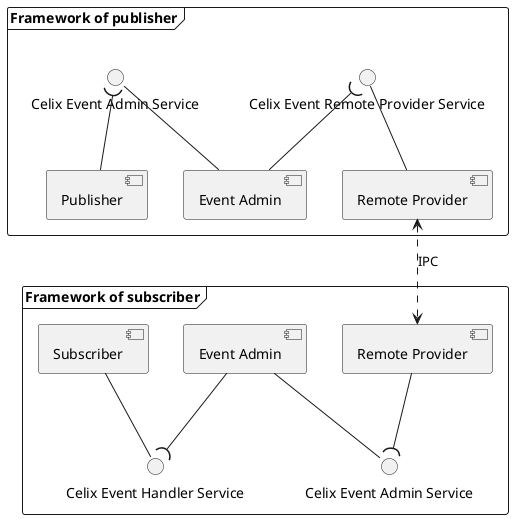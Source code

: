 Licensed to the Apache Software Foundation (ASF) under one or more
contributor license agreements.  See the NOTICE file distributed with
this work for additional information regarding copyright ownership.
The ASF licenses this file to You under the Apache License, Version 2.0
(the "License"); you may not use this file except in compliance with
the License.  You may obtain a copy of the License at

    http://www.apache.org/licenses/LICENSE-2.0

Unless required by applicable law or agreed to in writing, software
distributed under the License is distributed on an "AS IS" BASIS,
WITHOUT WARRANTIES OR CONDITIONS OF ANY KIND, either express or implied.
See the License for the specific language governing permissions and
limitations under the License.

@startuml
'https://plantuml.com/component-diagram


frame "Framework of publisher" {
    ()EventAdminService1 as "Celix Event Admin Service"
    ()RemoteProviderService1 as "Celix Event Remote Provider Service"
    [Publisher]
    EventAdmin1 as [Event Admin]
    RemoteProvider1 as [Remote Provider]


    Publisher -up-( EventAdminService1
    EventAdmin1 -up- EventAdminService1
    EventAdmin1 -up-( RemoteProviderService1
    RemoteProvider1 -up- RemoteProviderService1
}

frame "Framework of subscriber" {
    ()EventAdminService2 as "Celix Event Admin Service"
    ()EventHandlerService as "Celix Event Handler Service"
    RemoteProvider2 as [Remote Provider]
    EventAdmin2 as [Event Admin]
    [Subscriber]

    RemoteProvider2 -down-( EventAdminService2
    EventAdmin2 -down- EventAdminService2
    EventAdmin2 -down-( EventHandlerService
    Subscriber -down- EventHandlerService
}

RemoteProvider1 <.down.> RemoteProvider2:IPC

@enduml